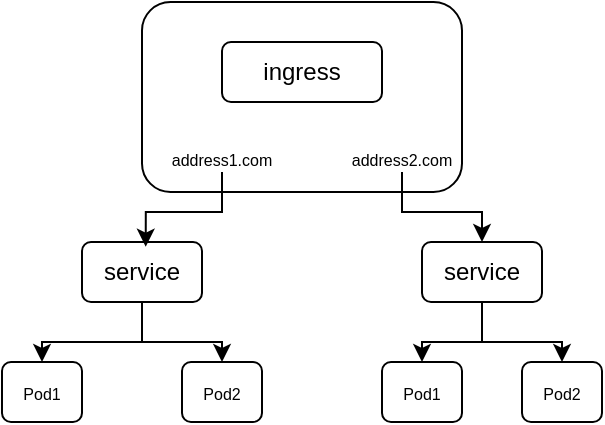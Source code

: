 <mxfile version="22.1.5" type="github">
  <diagram name="Page-1" id="ieqF9iNAXU1SBFgcBrbA">
    <mxGraphModel dx="407" dy="261" grid="1" gridSize="10" guides="1" tooltips="1" connect="1" arrows="1" fold="1" page="1" pageScale="1" pageWidth="827" pageHeight="1169" math="0" shadow="0">
      <root>
        <mxCell id="0" />
        <mxCell id="1" parent="0" />
        <mxCell id="IndwI-KRoFLDO3rdiqnZ-4" value="" style="rounded=1;whiteSpace=wrap;html=1;" vertex="1" parent="1">
          <mxGeometry x="280" y="220" width="160" height="95" as="geometry" />
        </mxCell>
        <mxCell id="IndwI-KRoFLDO3rdiqnZ-1" value="ingress" style="rounded=1;whiteSpace=wrap;html=1;" vertex="1" parent="1">
          <mxGeometry x="320" y="240" width="80" height="30" as="geometry" />
        </mxCell>
        <mxCell id="IndwI-KRoFLDO3rdiqnZ-5" value="&lt;font style=&quot;font-size: 8px;&quot;&gt;address1.com&lt;/font&gt;" style="text;strokeColor=none;align=center;fillColor=none;html=1;verticalAlign=middle;whiteSpace=wrap;rounded=0;" vertex="1" parent="1">
          <mxGeometry x="290" y="290" width="60" height="15" as="geometry" />
        </mxCell>
        <mxCell id="IndwI-KRoFLDO3rdiqnZ-18" style="edgeStyle=orthogonalEdgeStyle;rounded=0;orthogonalLoop=1;jettySize=auto;html=1;exitX=0.5;exitY=1;exitDx=0;exitDy=0;" edge="1" parent="1" source="IndwI-KRoFLDO3rdiqnZ-6" target="IndwI-KRoFLDO3rdiqnZ-8">
          <mxGeometry relative="1" as="geometry" />
        </mxCell>
        <mxCell id="IndwI-KRoFLDO3rdiqnZ-6" value="&lt;font style=&quot;font-size: 8px;&quot;&gt;address2.com&lt;/font&gt;" style="text;strokeColor=none;align=center;fillColor=none;html=1;verticalAlign=middle;whiteSpace=wrap;rounded=0;" vertex="1" parent="1">
          <mxGeometry x="380" y="290" width="60" height="15" as="geometry" />
        </mxCell>
        <mxCell id="IndwI-KRoFLDO3rdiqnZ-13" style="edgeStyle=orthogonalEdgeStyle;rounded=0;orthogonalLoop=1;jettySize=auto;html=1;entryX=0.5;entryY=0;entryDx=0;entryDy=0;" edge="1" parent="1" source="IndwI-KRoFLDO3rdiqnZ-7" target="IndwI-KRoFLDO3rdiqnZ-9">
          <mxGeometry relative="1" as="geometry" />
        </mxCell>
        <mxCell id="IndwI-KRoFLDO3rdiqnZ-14" style="edgeStyle=orthogonalEdgeStyle;rounded=0;orthogonalLoop=1;jettySize=auto;html=1;entryX=0.5;entryY=0;entryDx=0;entryDy=0;" edge="1" parent="1" source="IndwI-KRoFLDO3rdiqnZ-7" target="IndwI-KRoFLDO3rdiqnZ-10">
          <mxGeometry relative="1" as="geometry" />
        </mxCell>
        <mxCell id="IndwI-KRoFLDO3rdiqnZ-7" value="service" style="rounded=1;whiteSpace=wrap;html=1;" vertex="1" parent="1">
          <mxGeometry x="250" y="340" width="60" height="30" as="geometry" />
        </mxCell>
        <mxCell id="IndwI-KRoFLDO3rdiqnZ-15" style="edgeStyle=orthogonalEdgeStyle;rounded=0;orthogonalLoop=1;jettySize=auto;html=1;entryX=0.5;entryY=0;entryDx=0;entryDy=0;" edge="1" parent="1" source="IndwI-KRoFLDO3rdiqnZ-8" target="IndwI-KRoFLDO3rdiqnZ-11">
          <mxGeometry relative="1" as="geometry" />
        </mxCell>
        <mxCell id="IndwI-KRoFLDO3rdiqnZ-16" style="edgeStyle=orthogonalEdgeStyle;rounded=0;orthogonalLoop=1;jettySize=auto;html=1;entryX=0.5;entryY=0;entryDx=0;entryDy=0;" edge="1" parent="1" source="IndwI-KRoFLDO3rdiqnZ-8" target="IndwI-KRoFLDO3rdiqnZ-12">
          <mxGeometry relative="1" as="geometry" />
        </mxCell>
        <mxCell id="IndwI-KRoFLDO3rdiqnZ-8" value="service" style="rounded=1;whiteSpace=wrap;html=1;" vertex="1" parent="1">
          <mxGeometry x="420" y="340" width="60" height="30" as="geometry" />
        </mxCell>
        <mxCell id="IndwI-KRoFLDO3rdiqnZ-9" value="&lt;font style=&quot;font-size: 8px;&quot;&gt;Pod1&lt;/font&gt;" style="rounded=1;whiteSpace=wrap;html=1;" vertex="1" parent="1">
          <mxGeometry x="210" y="400" width="40" height="30" as="geometry" />
        </mxCell>
        <mxCell id="IndwI-KRoFLDO3rdiqnZ-10" value="&lt;font style=&quot;font-size: 8px;&quot;&gt;Pod2&lt;/font&gt;" style="rounded=1;whiteSpace=wrap;html=1;" vertex="1" parent="1">
          <mxGeometry x="300" y="400" width="40" height="30" as="geometry" />
        </mxCell>
        <mxCell id="IndwI-KRoFLDO3rdiqnZ-11" value="&lt;font style=&quot;font-size: 8px;&quot;&gt;Pod1&lt;/font&gt;" style="rounded=1;whiteSpace=wrap;html=1;" vertex="1" parent="1">
          <mxGeometry x="400" y="400" width="40" height="30" as="geometry" />
        </mxCell>
        <mxCell id="IndwI-KRoFLDO3rdiqnZ-12" value="&lt;font style=&quot;font-size: 8px;&quot;&gt;Pod2&lt;/font&gt;" style="rounded=1;whiteSpace=wrap;html=1;" vertex="1" parent="1">
          <mxGeometry x="470" y="400" width="40" height="30" as="geometry" />
        </mxCell>
        <mxCell id="IndwI-KRoFLDO3rdiqnZ-17" style="edgeStyle=orthogonalEdgeStyle;rounded=0;orthogonalLoop=1;jettySize=auto;html=1;entryX=0.531;entryY=0.078;entryDx=0;entryDy=0;entryPerimeter=0;" edge="1" parent="1" source="IndwI-KRoFLDO3rdiqnZ-5" target="IndwI-KRoFLDO3rdiqnZ-7">
          <mxGeometry relative="1" as="geometry" />
        </mxCell>
      </root>
    </mxGraphModel>
  </diagram>
</mxfile>
